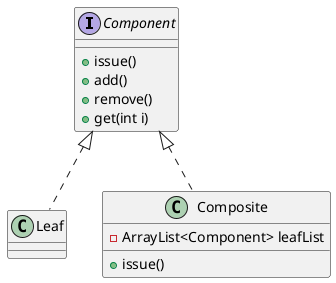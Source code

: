 @startuml
'https://plantuml.com/class-diagram

interface Component
{
    +issue()
    +add()
    +remove()
    +get(int i)
}

class Leaf implements Component
{
}
class Composite implements Component
{
    -ArrayList<Component> leafList
    +issue()
}
@enduml